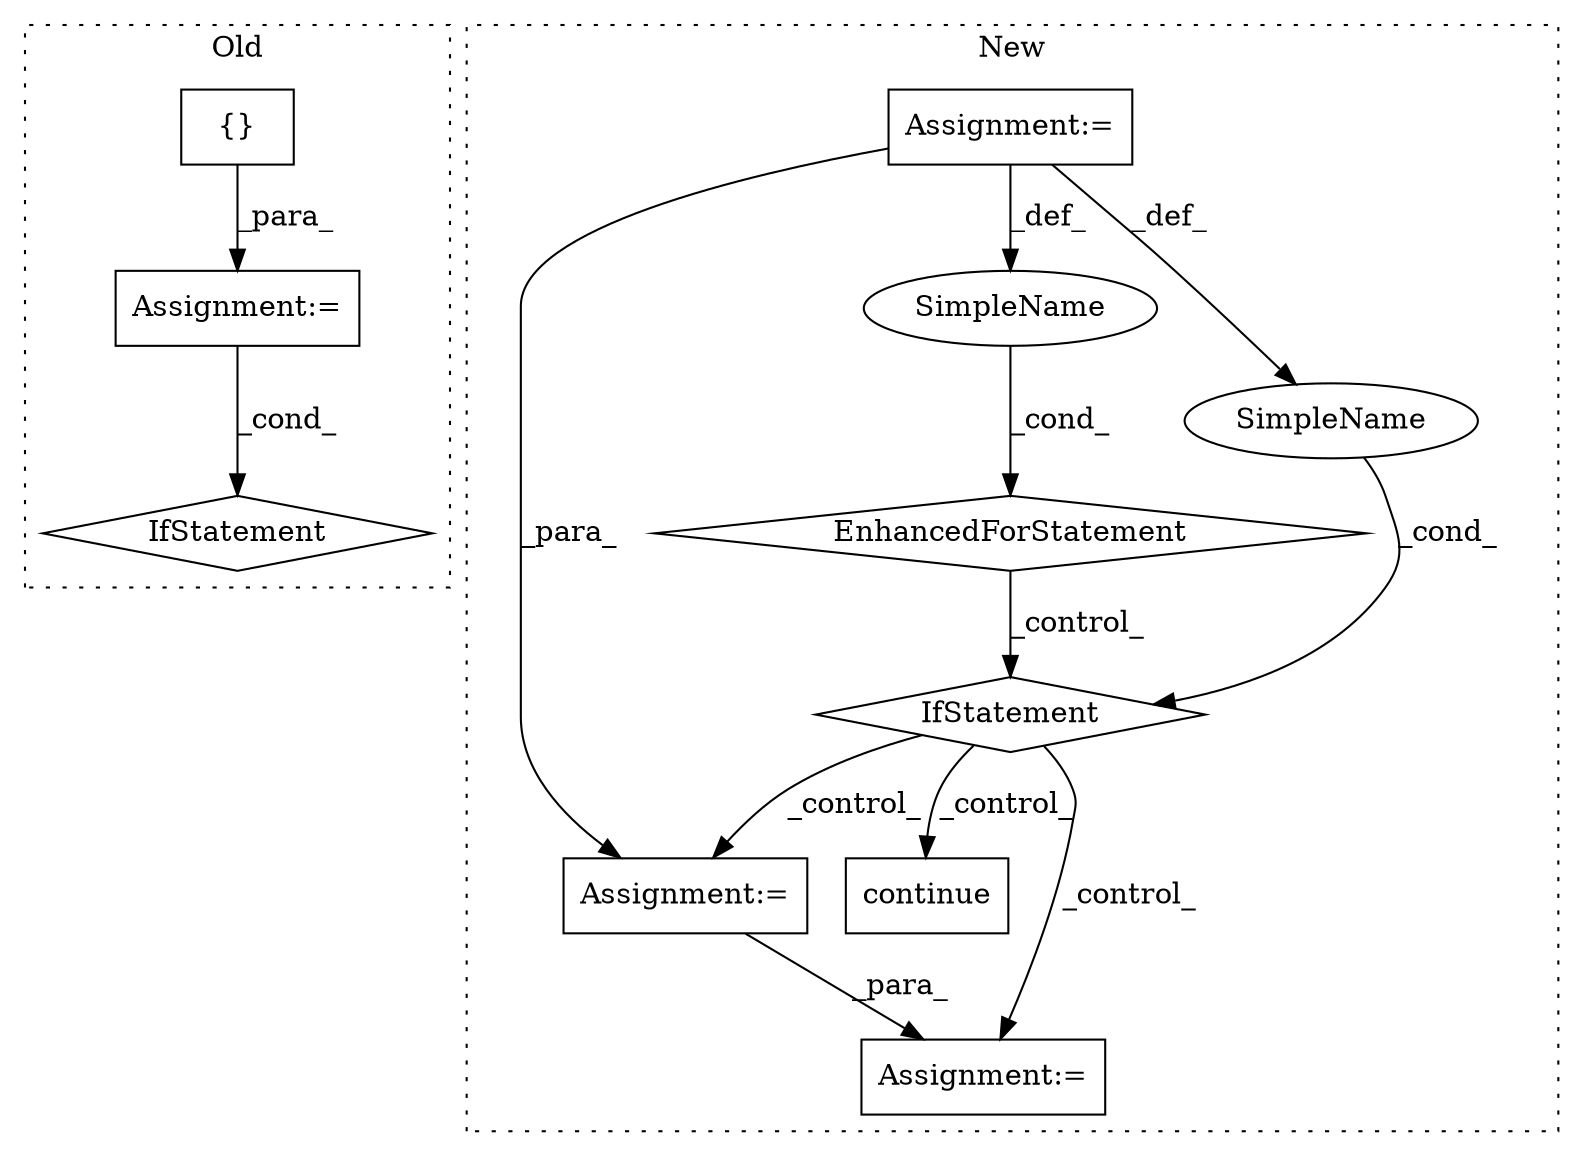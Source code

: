 digraph G {
subgraph cluster0 {
1 [label="{}" a="4" s="442" l="2" shape="box"];
5 [label="Assignment:=" a="7" s="413" l="1" shape="box"];
10 [label="IfStatement" a="25" s="955,973" l="4,2" shape="diamond"];
label = "Old";
style="dotted";
}
subgraph cluster1 {
2 [label="continue" a="18" s="735" l="9" shape="box"];
3 [label="IfStatement" a="25" s="705,723" l="4,2" shape="diamond"];
4 [label="SimpleName" a="42" s="" l="" shape="ellipse"];
6 [label="Assignment:=" a="7" s="550,619" l="53,2" shape="box"];
7 [label="EnhancedForStatement" a="70" s="550,619" l="53,2" shape="diamond"];
8 [label="SimpleName" a="42" s="607" l="1" shape="ellipse"];
9 [label="Assignment:=" a="7" s="812" l="1" shape="box"];
11 [label="Assignment:=" a="7" s="874" l="1" shape="box"];
label = "New";
style="dotted";
}
1 -> 5 [label="_para_"];
3 -> 2 [label="_control_"];
3 -> 9 [label="_control_"];
3 -> 11 [label="_control_"];
4 -> 3 [label="_cond_"];
5 -> 10 [label="_cond_"];
6 -> 4 [label="_def_"];
6 -> 9 [label="_para_"];
6 -> 8 [label="_def_"];
7 -> 3 [label="_control_"];
8 -> 7 [label="_cond_"];
9 -> 11 [label="_para_"];
}